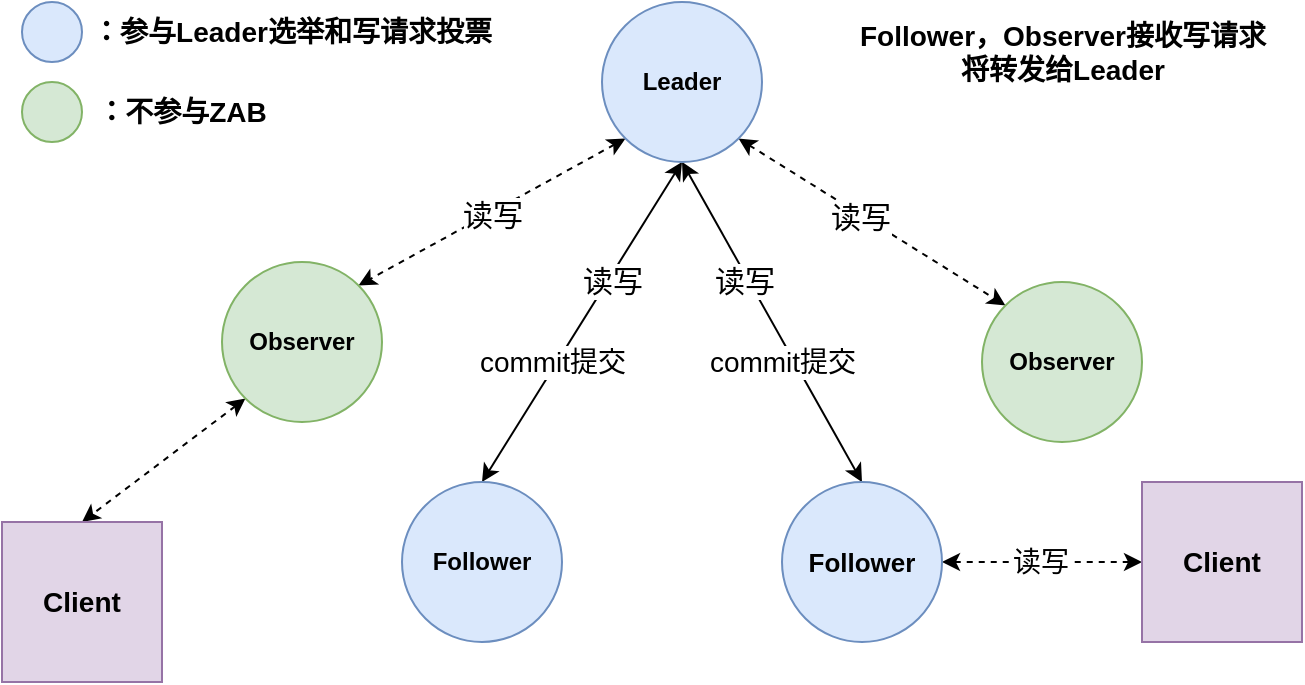 <mxfile version="23.0.2" type="device">
  <diagram name="第 1 页" id="oTLM0TBHhY2AAO6pwqFZ">
    <mxGraphModel dx="833" dy="559" grid="0" gridSize="10" guides="1" tooltips="1" connect="1" arrows="1" fold="1" page="1" pageScale="1" pageWidth="827" pageHeight="1169" math="0" shadow="0">
      <root>
        <mxCell id="0" />
        <mxCell id="1" parent="0" />
        <mxCell id="a1zW-9_zWKC24xzEMHU--10" style="shape=connector;rounded=0;orthogonalLoop=1;jettySize=auto;html=1;exitX=0;exitY=1;exitDx=0;exitDy=0;entryX=1;entryY=0;entryDx=0;entryDy=0;labelBackgroundColor=default;strokeColor=default;align=center;verticalAlign=middle;fontFamily=Helvetica;fontSize=11;fontColor=default;endArrow=classic;startArrow=classic;startFill=1;dashed=1;" edge="1" parent="1" source="a1zW-9_zWKC24xzEMHU--1" target="a1zW-9_zWKC24xzEMHU--3">
          <mxGeometry relative="1" as="geometry" />
        </mxCell>
        <mxCell id="a1zW-9_zWKC24xzEMHU--13" value="&lt;font style=&quot;font-size: 15px;&quot;&gt;读写&lt;/font&gt;" style="edgeLabel;html=1;align=center;verticalAlign=middle;resizable=0;points=[];fontSize=11;fontFamily=Helvetica;fontColor=default;fontStyle=0" vertex="1" connectable="0" parent="a1zW-9_zWKC24xzEMHU--10">
          <mxGeometry x="0.01" relative="1" as="geometry">
            <mxPoint as="offset" />
          </mxGeometry>
        </mxCell>
        <mxCell id="a1zW-9_zWKC24xzEMHU--12" style="shape=connector;rounded=0;orthogonalLoop=1;jettySize=auto;html=1;exitX=1;exitY=1;exitDx=0;exitDy=0;entryX=0;entryY=0;entryDx=0;entryDy=0;labelBackgroundColor=default;strokeColor=default;align=center;verticalAlign=middle;fontFamily=Helvetica;fontSize=11;fontColor=default;endArrow=classic;startArrow=classic;startFill=1;dashed=1;" edge="1" parent="1" source="a1zW-9_zWKC24xzEMHU--1" target="a1zW-9_zWKC24xzEMHU--2">
          <mxGeometry relative="1" as="geometry" />
        </mxCell>
        <mxCell id="a1zW-9_zWKC24xzEMHU--17" value="&lt;font style=&quot;font-size: 15px;&quot;&gt;读写&lt;/font&gt;" style="edgeLabel;html=1;align=center;verticalAlign=middle;resizable=0;points=[];fontSize=11;fontFamily=Helvetica;fontColor=default;" vertex="1" connectable="0" parent="a1zW-9_zWKC24xzEMHU--12">
          <mxGeometry x="-0.092" y="-1" relative="1" as="geometry">
            <mxPoint as="offset" />
          </mxGeometry>
        </mxCell>
        <mxCell id="a1zW-9_zWKC24xzEMHU--20" style="edgeStyle=none;shape=connector;rounded=0;orthogonalLoop=1;jettySize=auto;html=1;exitX=0.5;exitY=1;exitDx=0;exitDy=0;entryX=0.5;entryY=0;entryDx=0;entryDy=0;labelBackgroundColor=default;strokeColor=default;align=center;verticalAlign=middle;fontFamily=Helvetica;fontSize=11;fontColor=default;endArrow=classic;startArrow=classic;startFill=1;" edge="1" parent="1" source="a1zW-9_zWKC24xzEMHU--1" target="a1zW-9_zWKC24xzEMHU--18">
          <mxGeometry relative="1" as="geometry" />
        </mxCell>
        <mxCell id="a1zW-9_zWKC24xzEMHU--22" value="&lt;font style=&quot;font-size: 15px;&quot;&gt;读写&lt;/font&gt;" style="edgeLabel;html=1;align=center;verticalAlign=middle;resizable=0;points=[];fontSize=11;fontFamily=Helvetica;fontColor=default;" vertex="1" connectable="0" parent="a1zW-9_zWKC24xzEMHU--20">
          <mxGeometry x="-0.274" y="1" relative="1" as="geometry">
            <mxPoint as="offset" />
          </mxGeometry>
        </mxCell>
        <mxCell id="a1zW-9_zWKC24xzEMHU--23" value="&lt;font style=&quot;font-size: 14px;&quot;&gt;commit提交&lt;/font&gt;" style="edgeLabel;html=1;align=center;verticalAlign=middle;resizable=0;points=[];fontSize=11;fontFamily=Helvetica;fontColor=default;" vertex="1" connectable="0" parent="a1zW-9_zWKC24xzEMHU--20">
          <mxGeometry x="0.305" y="-1" relative="1" as="geometry">
            <mxPoint x="1" y="-4" as="offset" />
          </mxGeometry>
        </mxCell>
        <mxCell id="a1zW-9_zWKC24xzEMHU--21" style="edgeStyle=none;shape=connector;rounded=0;orthogonalLoop=1;jettySize=auto;html=1;exitX=0.5;exitY=1;exitDx=0;exitDy=0;entryX=0.5;entryY=0;entryDx=0;entryDy=0;labelBackgroundColor=default;strokeColor=default;align=center;verticalAlign=middle;fontFamily=Helvetica;fontSize=11;fontColor=default;endArrow=classic;startArrow=classic;startFill=1;" edge="1" parent="1" source="a1zW-9_zWKC24xzEMHU--1" target="a1zW-9_zWKC24xzEMHU--19">
          <mxGeometry relative="1" as="geometry" />
        </mxCell>
        <mxCell id="a1zW-9_zWKC24xzEMHU--24" value="&lt;font style=&quot;font-size: 14px;&quot;&gt;commit提交&lt;/font&gt;" style="edgeLabel;html=1;align=center;verticalAlign=middle;resizable=0;points=[];fontSize=11;fontFamily=Helvetica;fontColor=default;" vertex="1" connectable="0" parent="a1zW-9_zWKC24xzEMHU--21">
          <mxGeometry x="0.225" relative="1" as="geometry">
            <mxPoint x="-5" y="2" as="offset" />
          </mxGeometry>
        </mxCell>
        <mxCell id="a1zW-9_zWKC24xzEMHU--25" value="&lt;font style=&quot;font-size: 15px;&quot;&gt;读写&lt;/font&gt;" style="edgeLabel;html=1;align=center;verticalAlign=middle;resizable=0;points=[];fontSize=11;fontFamily=Helvetica;fontColor=default;" vertex="1" connectable="0" parent="a1zW-9_zWKC24xzEMHU--21">
          <mxGeometry x="-0.275" y="-2" relative="1" as="geometry">
            <mxPoint as="offset" />
          </mxGeometry>
        </mxCell>
        <mxCell id="a1zW-9_zWKC24xzEMHU--1" value="Leader" style="ellipse;whiteSpace=wrap;html=1;aspect=fixed;fillColor=#dae8fc;strokeColor=#6c8ebf;fontStyle=1" vertex="1" parent="1">
          <mxGeometry x="350" y="190" width="80" height="80" as="geometry" />
        </mxCell>
        <mxCell id="a1zW-9_zWKC24xzEMHU--2" value="Observer" style="ellipse;whiteSpace=wrap;html=1;aspect=fixed;fillColor=#d5e8d4;strokeColor=#82b366;fontStyle=1" vertex="1" parent="1">
          <mxGeometry x="540" y="330" width="80" height="80" as="geometry" />
        </mxCell>
        <mxCell id="a1zW-9_zWKC24xzEMHU--31" style="edgeStyle=none;shape=connector;rounded=0;orthogonalLoop=1;jettySize=auto;html=1;exitX=0;exitY=1;exitDx=0;exitDy=0;entryX=0.5;entryY=0;entryDx=0;entryDy=0;labelBackgroundColor=default;strokeColor=default;align=center;verticalAlign=middle;fontFamily=Helvetica;fontSize=11;fontColor=default;endArrow=classic;startArrow=classic;startFill=1;dashed=1;" edge="1" parent="1" source="a1zW-9_zWKC24xzEMHU--3" target="a1zW-9_zWKC24xzEMHU--26">
          <mxGeometry relative="1" as="geometry" />
        </mxCell>
        <mxCell id="a1zW-9_zWKC24xzEMHU--3" value="Observer" style="ellipse;whiteSpace=wrap;html=1;aspect=fixed;fillColor=#d5e8d4;strokeColor=#82b366;fontStyle=1" vertex="1" parent="1">
          <mxGeometry x="160" y="320" width="80" height="80" as="geometry" />
        </mxCell>
        <mxCell id="a1zW-9_zWKC24xzEMHU--18" value="&lt;b&gt;&lt;font style=&quot;font-size: 12px;&quot;&gt;Follower&lt;/font&gt;&lt;/b&gt;" style="ellipse;whiteSpace=wrap;html=1;aspect=fixed;fontFamily=Helvetica;fontSize=11;fillColor=#dae8fc;strokeColor=#6c8ebf;" vertex="1" parent="1">
          <mxGeometry x="250" y="430" width="80" height="80" as="geometry" />
        </mxCell>
        <mxCell id="a1zW-9_zWKC24xzEMHU--28" style="edgeStyle=none;shape=connector;rounded=0;orthogonalLoop=1;jettySize=auto;html=1;exitX=1;exitY=0.5;exitDx=0;exitDy=0;entryX=0;entryY=0.5;entryDx=0;entryDy=0;labelBackgroundColor=default;strokeColor=default;align=center;verticalAlign=middle;fontFamily=Helvetica;fontSize=11;fontColor=default;endArrow=classic;startArrow=classic;startFill=1;dashed=1;" edge="1" parent="1" source="a1zW-9_zWKC24xzEMHU--19" target="a1zW-9_zWKC24xzEMHU--27">
          <mxGeometry relative="1" as="geometry" />
        </mxCell>
        <mxCell id="a1zW-9_zWKC24xzEMHU--29" value="&lt;font style=&quot;font-size: 14px;&quot;&gt;读写&lt;/font&gt;" style="edgeLabel;html=1;align=center;verticalAlign=middle;resizable=0;points=[];fontSize=11;fontFamily=Helvetica;fontColor=default;" vertex="1" connectable="0" parent="a1zW-9_zWKC24xzEMHU--28">
          <mxGeometry x="-0.032" relative="1" as="geometry">
            <mxPoint as="offset" />
          </mxGeometry>
        </mxCell>
        <mxCell id="a1zW-9_zWKC24xzEMHU--19" value="&lt;font style=&quot;font-size: 13px;&quot;&gt;Follower&lt;/font&gt;" style="ellipse;whiteSpace=wrap;html=1;aspect=fixed;fontFamily=Helvetica;fontSize=11;fillColor=#dae8fc;strokeColor=#6c8ebf;fontStyle=1" vertex="1" parent="1">
          <mxGeometry x="440" y="430" width="80" height="80" as="geometry" />
        </mxCell>
        <mxCell id="a1zW-9_zWKC24xzEMHU--26" value="&lt;font style=&quot;font-size: 14px;&quot;&gt;&lt;b&gt;Client&lt;/b&gt;&lt;/font&gt;" style="rounded=0;whiteSpace=wrap;html=1;fontFamily=Helvetica;fontSize=11;fillColor=#e1d5e7;strokeColor=#9673a6;" vertex="1" parent="1">
          <mxGeometry x="50" y="450" width="80" height="80" as="geometry" />
        </mxCell>
        <mxCell id="a1zW-9_zWKC24xzEMHU--27" value="&lt;font style=&quot;font-size: 14px;&quot;&gt;&lt;b&gt;Client&lt;/b&gt;&lt;/font&gt;" style="rounded=0;whiteSpace=wrap;html=1;fontFamily=Helvetica;fontSize=11;fillColor=#e1d5e7;strokeColor=#9673a6;" vertex="1" parent="1">
          <mxGeometry x="620" y="430" width="80" height="80" as="geometry" />
        </mxCell>
        <mxCell id="a1zW-9_zWKC24xzEMHU--32" value="" style="ellipse;whiteSpace=wrap;html=1;aspect=fixed;fontFamily=Helvetica;fontSize=11;fillColor=#dae8fc;strokeColor=#6c8ebf;" vertex="1" parent="1">
          <mxGeometry x="60" y="190" width="30" height="30" as="geometry" />
        </mxCell>
        <mxCell id="a1zW-9_zWKC24xzEMHU--33" value="&lt;font style=&quot;font-size: 14px;&quot;&gt;：参与Leader选举和写请求投票&lt;/font&gt;" style="text;html=1;strokeColor=none;fillColor=none;align=center;verticalAlign=middle;whiteSpace=wrap;rounded=0;fontSize=11;fontFamily=Helvetica;fontColor=default;fontStyle=1" vertex="1" parent="1">
          <mxGeometry x="90" y="190" width="210" height="30" as="geometry" />
        </mxCell>
        <mxCell id="a1zW-9_zWKC24xzEMHU--34" value="" style="ellipse;whiteSpace=wrap;html=1;aspect=fixed;fontFamily=Helvetica;fontSize=11;fillColor=#d5e8d4;strokeColor=#82b366;" vertex="1" parent="1">
          <mxGeometry x="60" y="230" width="30" height="30" as="geometry" />
        </mxCell>
        <mxCell id="a1zW-9_zWKC24xzEMHU--35" value="&lt;font style=&quot;font-size: 14px;&quot;&gt;：不参与ZAB&lt;/font&gt;" style="text;html=1;strokeColor=none;fillColor=none;align=center;verticalAlign=middle;whiteSpace=wrap;rounded=0;fontSize=11;fontFamily=Helvetica;fontColor=default;fontStyle=1" vertex="1" parent="1">
          <mxGeometry x="90" y="230" width="100" height="30" as="geometry" />
        </mxCell>
        <mxCell id="a1zW-9_zWKC24xzEMHU--36" value="&lt;font style=&quot;font-size: 14px;&quot;&gt;Follower，Observer接收写请求&lt;br&gt;将转发给Leader&lt;br&gt;&lt;/font&gt;" style="text;html=1;strokeColor=none;fillColor=none;align=center;verticalAlign=middle;whiteSpace=wrap;rounded=0;fontSize=11;fontFamily=Helvetica;fontColor=default;fontStyle=1" vertex="1" parent="1">
          <mxGeometry x="462.5" y="200" width="235" height="30" as="geometry" />
        </mxCell>
      </root>
    </mxGraphModel>
  </diagram>
</mxfile>
